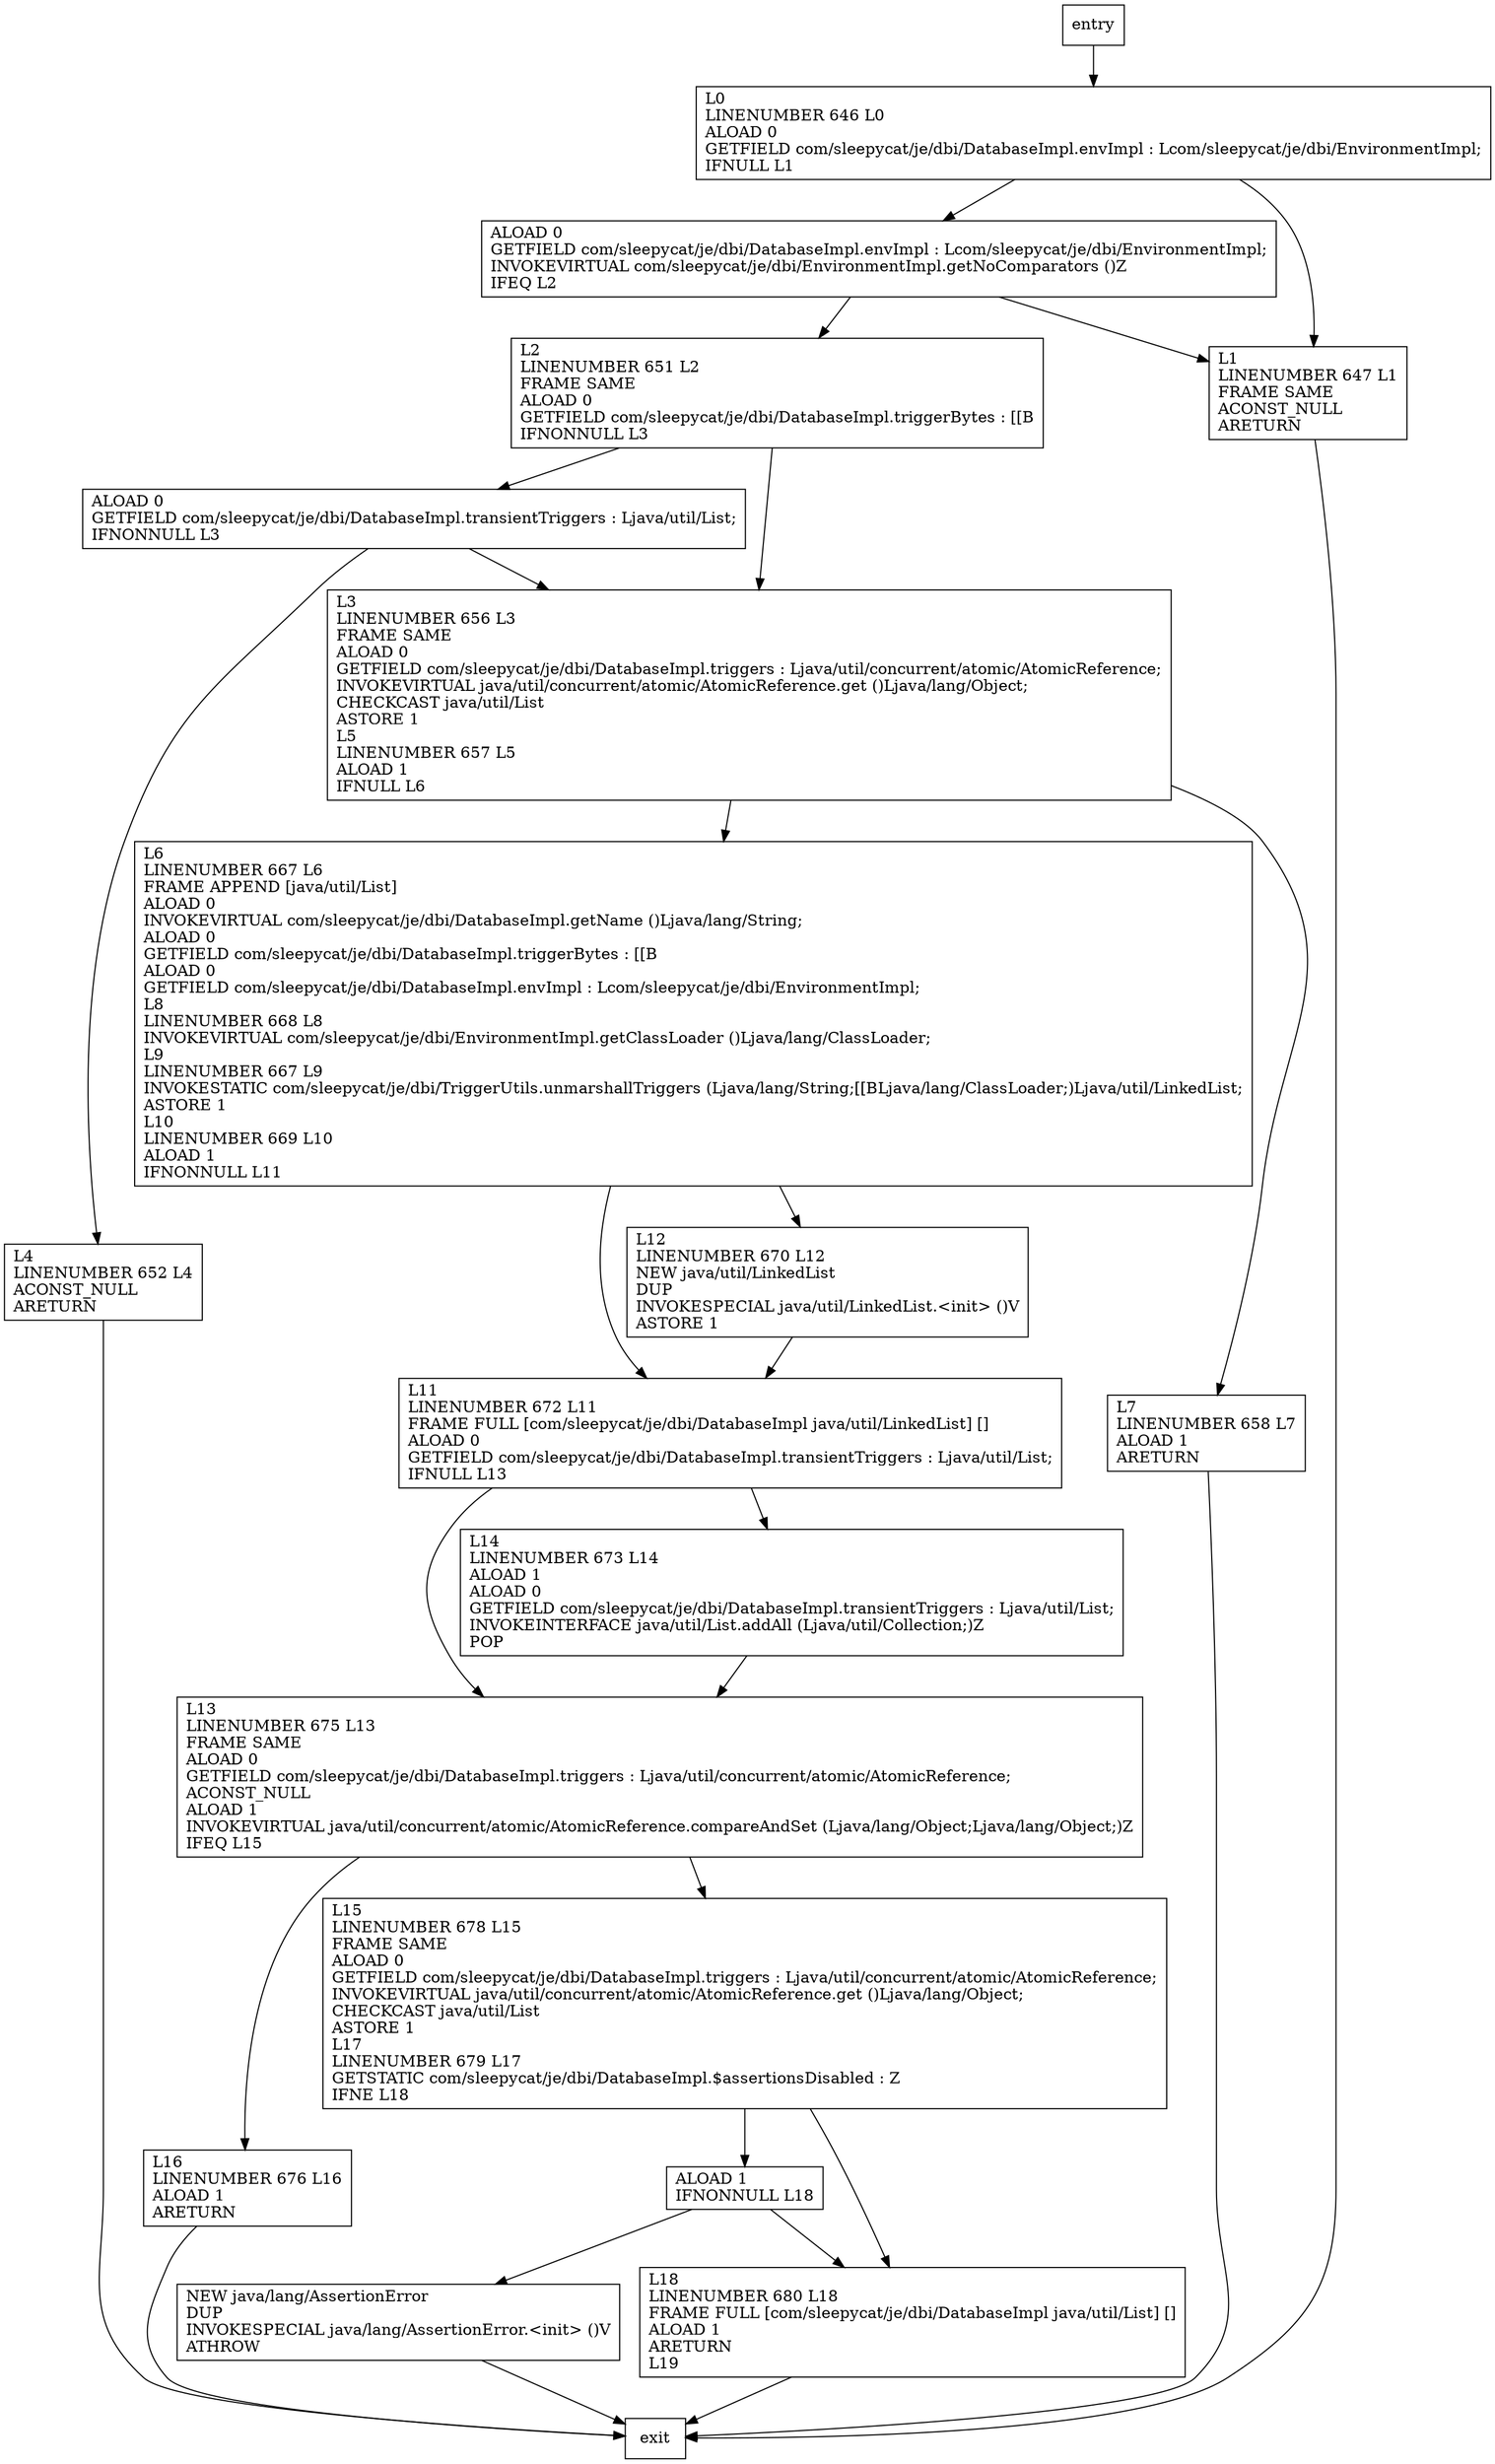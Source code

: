 digraph getTriggers {
node [shape=record];
138185555 [label="L4\lLINENUMBER 652 L4\lACONST_NULL\lARETURN\l"];
902467102 [label="L2\lLINENUMBER 651 L2\lFRAME SAME\lALOAD 0\lGETFIELD com/sleepycat/je/dbi/DatabaseImpl.triggerBytes : [[B\lIFNONNULL L3\l"];
1825816566 [label="L6\lLINENUMBER 667 L6\lFRAME APPEND [java/util/List]\lALOAD 0\lINVOKEVIRTUAL com/sleepycat/je/dbi/DatabaseImpl.getName ()Ljava/lang/String;\lALOAD 0\lGETFIELD com/sleepycat/je/dbi/DatabaseImpl.triggerBytes : [[B\lALOAD 0\lGETFIELD com/sleepycat/je/dbi/DatabaseImpl.envImpl : Lcom/sleepycat/je/dbi/EnvironmentImpl;\lL8\lLINENUMBER 668 L8\lINVOKEVIRTUAL com/sleepycat/je/dbi/EnvironmentImpl.getClassLoader ()Ljava/lang/ClassLoader;\lL9\lLINENUMBER 667 L9\lINVOKESTATIC com/sleepycat/je/dbi/TriggerUtils.unmarshallTriggers (Ljava/lang/String;[[BLjava/lang/ClassLoader;)Ljava/util/LinkedList;\lASTORE 1\lL10\lLINENUMBER 669 L10\lALOAD 1\lIFNONNULL L11\l"];
760772585 [label="ALOAD 1\lIFNONNULL L18\l"];
1534809061 [label="ALOAD 0\lGETFIELD com/sleepycat/je/dbi/DatabaseImpl.envImpl : Lcom/sleepycat/je/dbi/EnvironmentImpl;\lINVOKEVIRTUAL com/sleepycat/je/dbi/EnvironmentImpl.getNoComparators ()Z\lIFEQ L2\l"];
1776766516 [label="L7\lLINENUMBER 658 L7\lALOAD 1\lARETURN\l"];
2080329503 [label="L13\lLINENUMBER 675 L13\lFRAME SAME\lALOAD 0\lGETFIELD com/sleepycat/je/dbi/DatabaseImpl.triggers : Ljava/util/concurrent/atomic/AtomicReference;\lACONST_NULL\lALOAD 1\lINVOKEVIRTUAL java/util/concurrent/atomic/AtomicReference.compareAndSet (Ljava/lang/Object;Ljava/lang/Object;)Z\lIFEQ L15\l"];
450760236 [label="L1\lLINENUMBER 647 L1\lFRAME SAME\lACONST_NULL\lARETURN\l"];
1152409364 [label="L11\lLINENUMBER 672 L11\lFRAME FULL [com/sleepycat/je/dbi/DatabaseImpl java/util/LinkedList] []\lALOAD 0\lGETFIELD com/sleepycat/je/dbi/DatabaseImpl.transientTriggers : Ljava/util/List;\lIFNULL L13\l"];
1660503630 [label="ALOAD 0\lGETFIELD com/sleepycat/je/dbi/DatabaseImpl.transientTriggers : Ljava/util/List;\lIFNONNULL L3\l"];
1278006566 [label="L16\lLINENUMBER 676 L16\lALOAD 1\lARETURN\l"];
1662834099 [label="L3\lLINENUMBER 656 L3\lFRAME SAME\lALOAD 0\lGETFIELD com/sleepycat/je/dbi/DatabaseImpl.triggers : Ljava/util/concurrent/atomic/AtomicReference;\lINVOKEVIRTUAL java/util/concurrent/atomic/AtomicReference.get ()Ljava/lang/Object;\lCHECKCAST java/util/List\lASTORE 1\lL5\lLINENUMBER 657 L5\lALOAD 1\lIFNULL L6\l"];
573478345 [label="L0\lLINENUMBER 646 L0\lALOAD 0\lGETFIELD com/sleepycat/je/dbi/DatabaseImpl.envImpl : Lcom/sleepycat/je/dbi/EnvironmentImpl;\lIFNULL L1\l"];
674898626 [label="L12\lLINENUMBER 670 L12\lNEW java/util/LinkedList\lDUP\lINVOKESPECIAL java/util/LinkedList.\<init\> ()V\lASTORE 1\l"];
178418585 [label="L14\lLINENUMBER 673 L14\lALOAD 1\lALOAD 0\lGETFIELD com/sleepycat/je/dbi/DatabaseImpl.transientTriggers : Ljava/util/List;\lINVOKEINTERFACE java/util/List.addAll (Ljava/util/Collection;)Z\lPOP\l"];
133628545 [label="NEW java/lang/AssertionError\lDUP\lINVOKESPECIAL java/lang/AssertionError.\<init\> ()V\lATHROW\l"];
897172051 [label="L15\lLINENUMBER 678 L15\lFRAME SAME\lALOAD 0\lGETFIELD com/sleepycat/je/dbi/DatabaseImpl.triggers : Ljava/util/concurrent/atomic/AtomicReference;\lINVOKEVIRTUAL java/util/concurrent/atomic/AtomicReference.get ()Ljava/lang/Object;\lCHECKCAST java/util/List\lASTORE 1\lL17\lLINENUMBER 679 L17\lGETSTATIC com/sleepycat/je/dbi/DatabaseImpl.$assertionsDisabled : Z\lIFNE L18\l"];
889189460 [label="L18\lLINENUMBER 680 L18\lFRAME FULL [com/sleepycat/je/dbi/DatabaseImpl java/util/List] []\lALOAD 1\lARETURN\lL19\l"];
entry;
exit;
138185555 -> exit
902467102 -> 1662834099
902467102 -> 1660503630
1825816566 -> 674898626
1825816566 -> 1152409364
760772585 -> 133628545
760772585 -> 889189460
1534809061 -> 902467102
1534809061 -> 450760236
1776766516 -> exit
2080329503 -> 1278006566
2080329503 -> 897172051
450760236 -> exit
1152409364 -> 178418585
1152409364 -> 2080329503
1660503630 -> 138185555
1660503630 -> 1662834099
entry -> 573478345
1278006566 -> exit
1662834099 -> 1825816566
1662834099 -> 1776766516
573478345 -> 1534809061
573478345 -> 450760236
674898626 -> 1152409364
178418585 -> 2080329503
133628545 -> exit
897172051 -> 760772585
897172051 -> 889189460
889189460 -> exit
}
